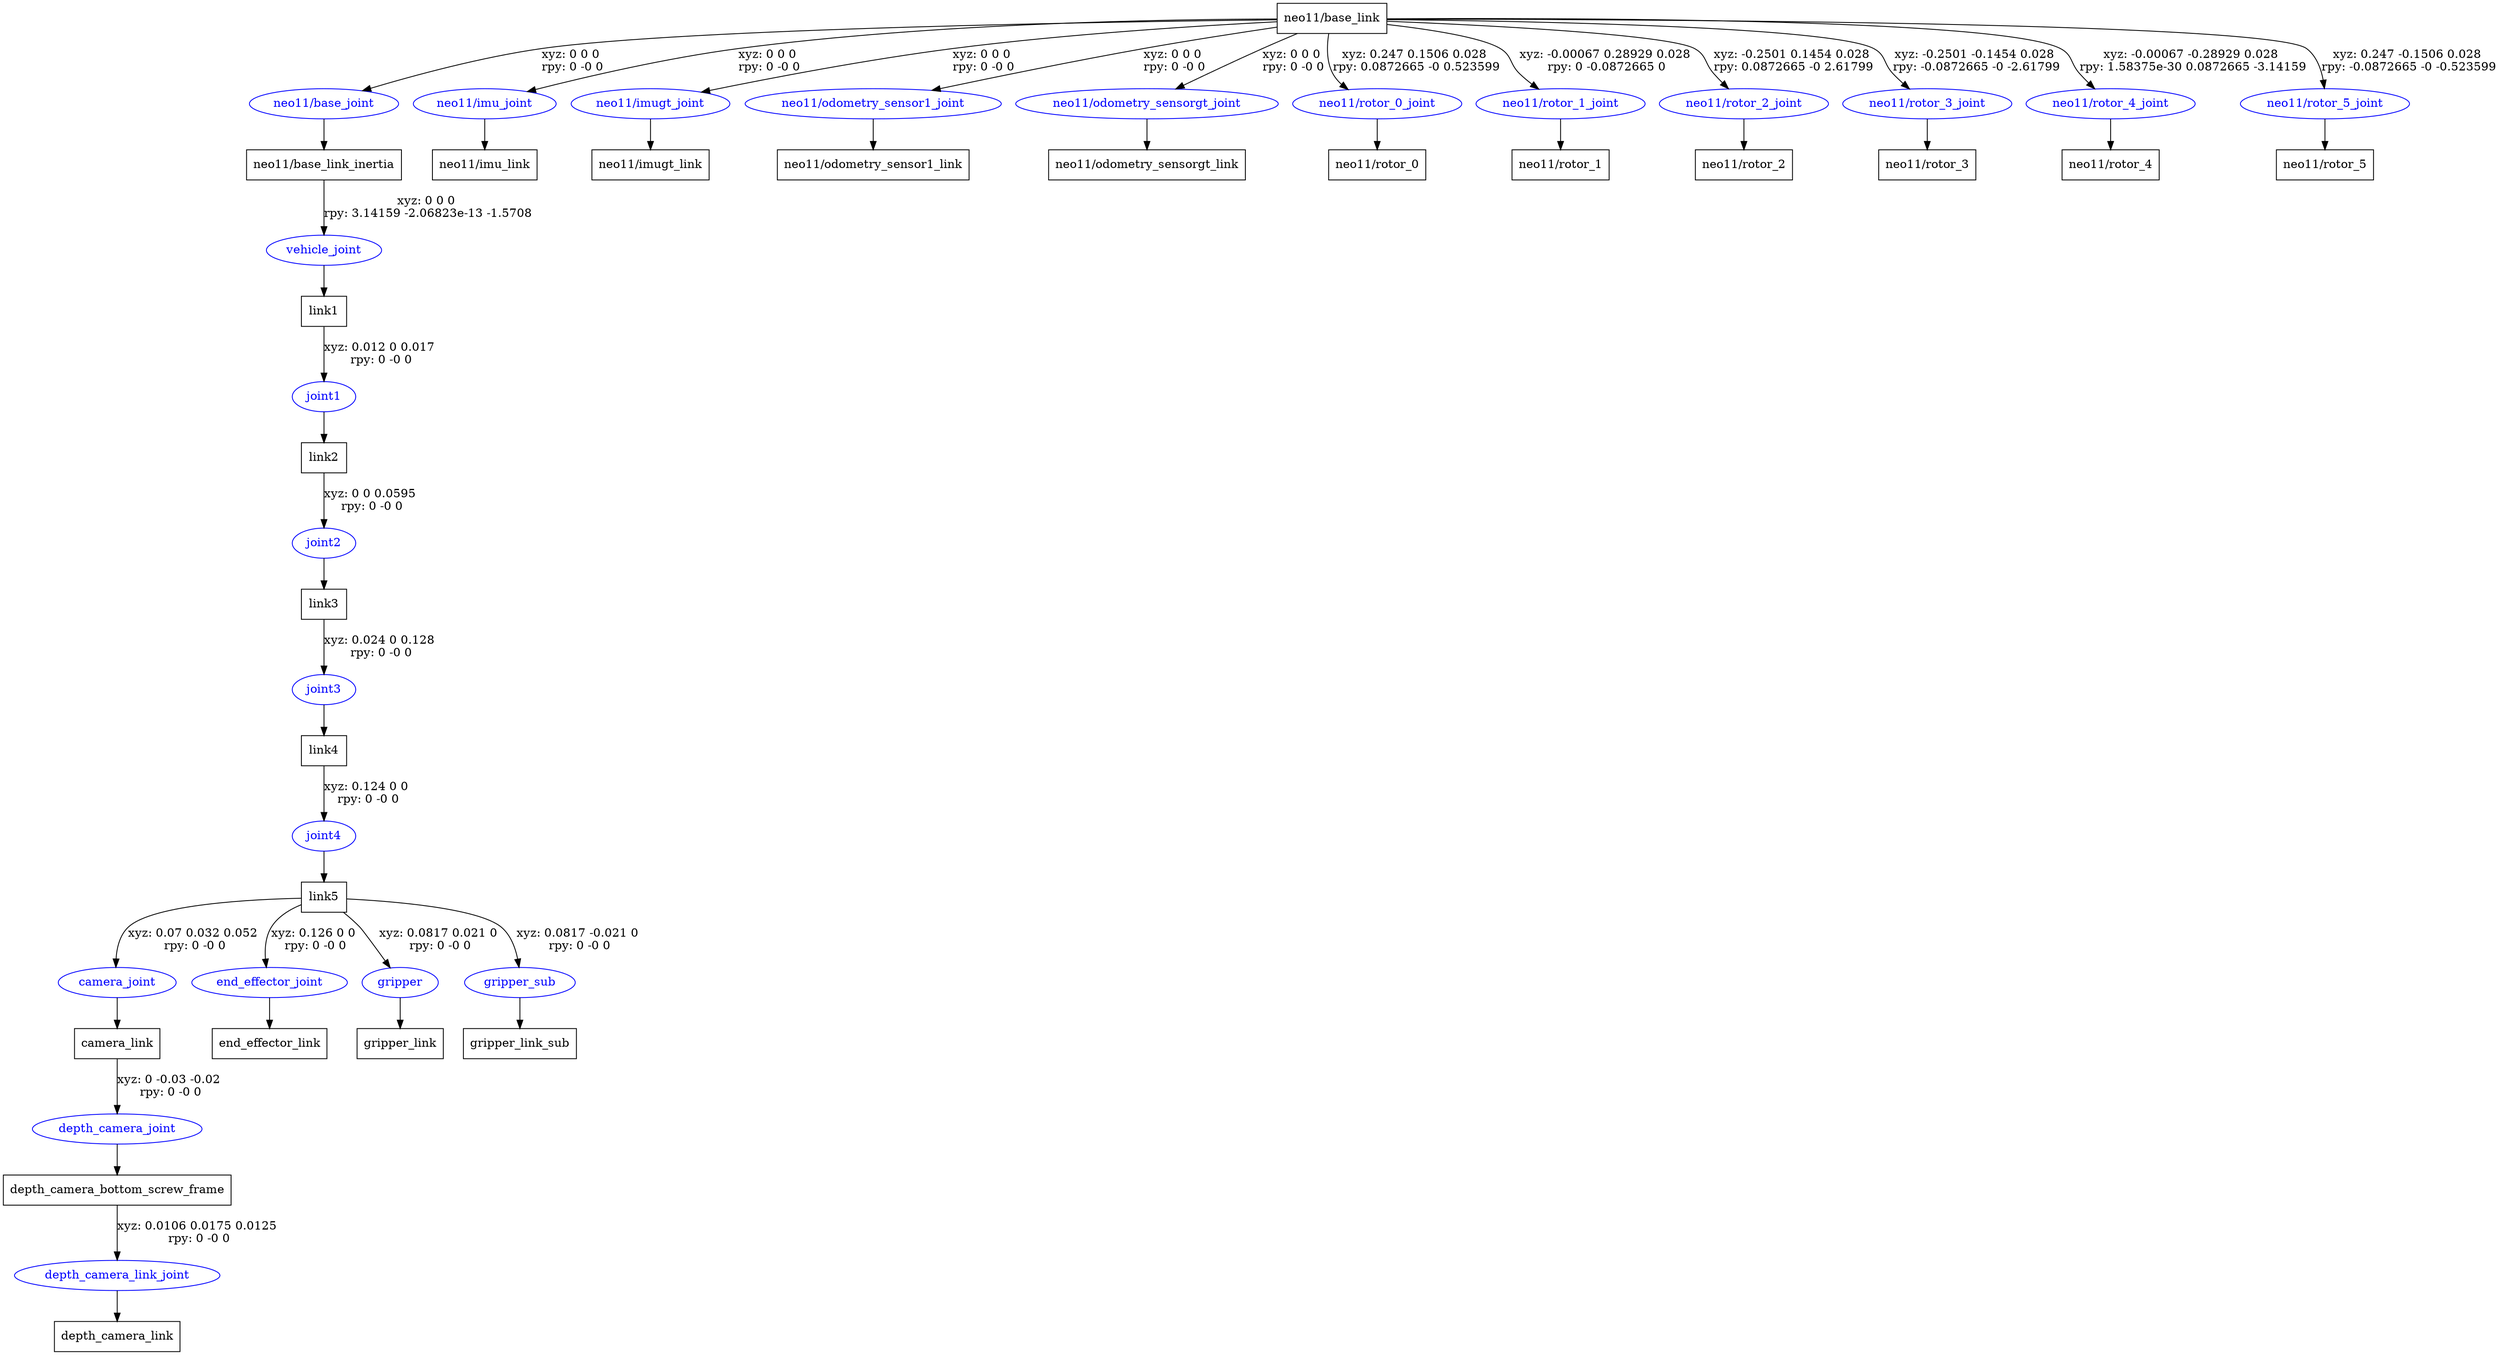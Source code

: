 digraph G {
node [shape=box];
"neo11/base_link" [label="neo11/base_link"];
"neo11/base_link_inertia" [label="neo11/base_link_inertia"];
"link1" [label="link1"];
"link2" [label="link2"];
"link3" [label="link3"];
"link4" [label="link4"];
"link5" [label="link5"];
"camera_link" [label="camera_link"];
"depth_camera_bottom_screw_frame" [label="depth_camera_bottom_screw_frame"];
"depth_camera_link" [label="depth_camera_link"];
"end_effector_link" [label="end_effector_link"];
"gripper_link" [label="gripper_link"];
"gripper_link_sub" [label="gripper_link_sub"];
"neo11/imu_link" [label="neo11/imu_link"];
"neo11/imugt_link" [label="neo11/imugt_link"];
"neo11/odometry_sensor1_link" [label="neo11/odometry_sensor1_link"];
"neo11/odometry_sensorgt_link" [label="neo11/odometry_sensorgt_link"];
"neo11/rotor_0" [label="neo11/rotor_0"];
"neo11/rotor_1" [label="neo11/rotor_1"];
"neo11/rotor_2" [label="neo11/rotor_2"];
"neo11/rotor_3" [label="neo11/rotor_3"];
"neo11/rotor_4" [label="neo11/rotor_4"];
"neo11/rotor_5" [label="neo11/rotor_5"];
node [shape=ellipse, color=blue, fontcolor=blue];
"neo11/base_link" -> "neo11/base_joint" [label="xyz: 0 0 0 \nrpy: 0 -0 0"]
"neo11/base_joint" -> "neo11/base_link_inertia"
"neo11/base_link_inertia" -> "vehicle_joint" [label="xyz: 0 0 0 \nrpy: 3.14159 -2.06823e-13 -1.5708"]
"vehicle_joint" -> "link1"
"link1" -> "joint1" [label="xyz: 0.012 0 0.017 \nrpy: 0 -0 0"]
"joint1" -> "link2"
"link2" -> "joint2" [label="xyz: 0 0 0.0595 \nrpy: 0 -0 0"]
"joint2" -> "link3"
"link3" -> "joint3" [label="xyz: 0.024 0 0.128 \nrpy: 0 -0 0"]
"joint3" -> "link4"
"link4" -> "joint4" [label="xyz: 0.124 0 0 \nrpy: 0 -0 0"]
"joint4" -> "link5"
"link5" -> "camera_joint" [label="xyz: 0.07 0.032 0.052 \nrpy: 0 -0 0"]
"camera_joint" -> "camera_link"
"camera_link" -> "depth_camera_joint" [label="xyz: 0 -0.03 -0.02 \nrpy: 0 -0 0"]
"depth_camera_joint" -> "depth_camera_bottom_screw_frame"
"depth_camera_bottom_screw_frame" -> "depth_camera_link_joint" [label="xyz: 0.0106 0.0175 0.0125 \nrpy: 0 -0 0"]
"depth_camera_link_joint" -> "depth_camera_link"
"link5" -> "end_effector_joint" [label="xyz: 0.126 0 0 \nrpy: 0 -0 0"]
"end_effector_joint" -> "end_effector_link"
"link5" -> "gripper" [label="xyz: 0.0817 0.021 0 \nrpy: 0 -0 0"]
"gripper" -> "gripper_link"
"link5" -> "gripper_sub" [label="xyz: 0.0817 -0.021 0 \nrpy: 0 -0 0"]
"gripper_sub" -> "gripper_link_sub"
"neo11/base_link" -> "neo11/imu_joint" [label="xyz: 0 0 0 \nrpy: 0 -0 0"]
"neo11/imu_joint" -> "neo11/imu_link"
"neo11/base_link" -> "neo11/imugt_joint" [label="xyz: 0 0 0 \nrpy: 0 -0 0"]
"neo11/imugt_joint" -> "neo11/imugt_link"
"neo11/base_link" -> "neo11/odometry_sensor1_joint" [label="xyz: 0 0 0 \nrpy: 0 -0 0"]
"neo11/odometry_sensor1_joint" -> "neo11/odometry_sensor1_link"
"neo11/base_link" -> "neo11/odometry_sensorgt_joint" [label="xyz: 0 0 0 \nrpy: 0 -0 0"]
"neo11/odometry_sensorgt_joint" -> "neo11/odometry_sensorgt_link"
"neo11/base_link" -> "neo11/rotor_0_joint" [label="xyz: 0.247 0.1506 0.028 \nrpy: 0.0872665 -0 0.523599"]
"neo11/rotor_0_joint" -> "neo11/rotor_0"
"neo11/base_link" -> "neo11/rotor_1_joint" [label="xyz: -0.00067 0.28929 0.028 \nrpy: 0 -0.0872665 0"]
"neo11/rotor_1_joint" -> "neo11/rotor_1"
"neo11/base_link" -> "neo11/rotor_2_joint" [label="xyz: -0.2501 0.1454 0.028 \nrpy: 0.0872665 -0 2.61799"]
"neo11/rotor_2_joint" -> "neo11/rotor_2"
"neo11/base_link" -> "neo11/rotor_3_joint" [label="xyz: -0.2501 -0.1454 0.028 \nrpy: -0.0872665 -0 -2.61799"]
"neo11/rotor_3_joint" -> "neo11/rotor_3"
"neo11/base_link" -> "neo11/rotor_4_joint" [label="xyz: -0.00067 -0.28929 0.028 \nrpy: 1.58375e-30 0.0872665 -3.14159"]
"neo11/rotor_4_joint" -> "neo11/rotor_4"
"neo11/base_link" -> "neo11/rotor_5_joint" [label="xyz: 0.247 -0.1506 0.028 \nrpy: -0.0872665 -0 -0.523599"]
"neo11/rotor_5_joint" -> "neo11/rotor_5"
}
